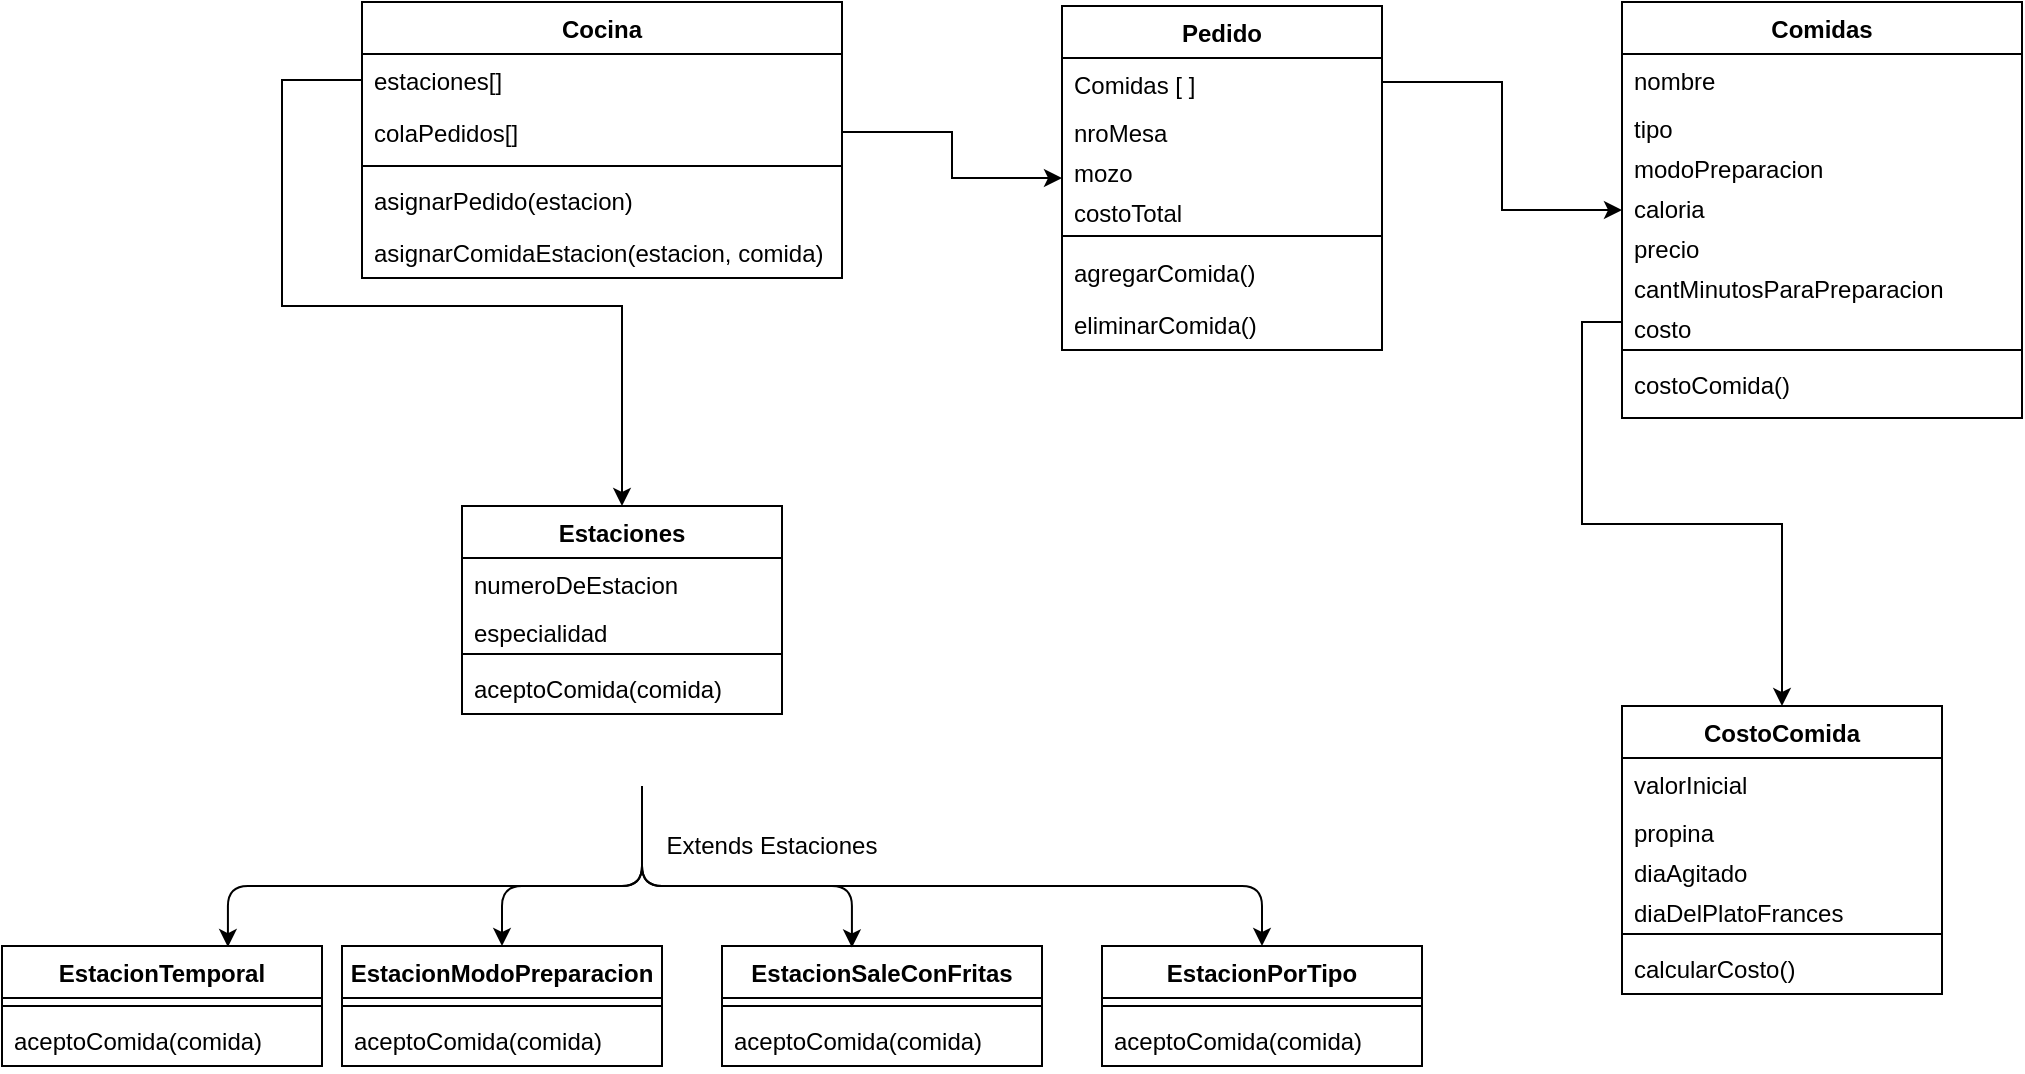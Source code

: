 <mxfile version="14.6.6" type="github">
  <diagram name="Page-1" id="9f46799a-70d6-7492-0946-bef42562c5a5">
    <mxGraphModel dx="1038" dy="580" grid="1" gridSize="10" guides="1" tooltips="1" connect="1" arrows="1" fold="1" page="1" pageScale="1" pageWidth="1100" pageHeight="850" background="#ffffff" math="0" shadow="0">
      <root>
        <mxCell id="0" />
        <mxCell id="1" parent="0" />
        <mxCell id="8xV83j_1CTot_pnEL54q-5" value="Pedido" style="swimlane;fontStyle=1;align=center;verticalAlign=top;childLayout=stackLayout;horizontal=1;startSize=26;horizontalStack=0;resizeParent=1;resizeParentMax=0;resizeLast=0;collapsible=1;marginBottom=0;" parent="1" vertex="1">
          <mxGeometry x="580" y="200" width="160" height="172" as="geometry" />
        </mxCell>
        <mxCell id="8xV83j_1CTot_pnEL54q-6" value="Comidas [ ]" style="text;strokeColor=none;fillColor=none;align=left;verticalAlign=top;spacingLeft=4;spacingRight=4;overflow=hidden;rotatable=0;points=[[0,0.5],[1,0.5]];portConstraint=eastwest;" parent="8xV83j_1CTot_pnEL54q-5" vertex="1">
          <mxGeometry y="26" width="160" height="24" as="geometry" />
        </mxCell>
        <mxCell id="6D3WVw2xwApWxN8StHJ6-3" value="nroMesa" style="text;strokeColor=none;fillColor=none;align=left;verticalAlign=top;spacingLeft=4;spacingRight=4;overflow=hidden;rotatable=0;points=[[0,0.5],[1,0.5]];portConstraint=eastwest;" vertex="1" parent="8xV83j_1CTot_pnEL54q-5">
          <mxGeometry y="50" width="160" height="20" as="geometry" />
        </mxCell>
        <mxCell id="6D3WVw2xwApWxN8StHJ6-4" value="mozo" style="text;strokeColor=none;fillColor=none;align=left;verticalAlign=top;spacingLeft=4;spacingRight=4;overflow=hidden;rotatable=0;points=[[0,0.5],[1,0.5]];portConstraint=eastwest;" vertex="1" parent="8xV83j_1CTot_pnEL54q-5">
          <mxGeometry y="70" width="160" height="20" as="geometry" />
        </mxCell>
        <mxCell id="6D3WVw2xwApWxN8StHJ6-5" value="costoTotal" style="text;strokeColor=none;fillColor=none;align=left;verticalAlign=top;spacingLeft=4;spacingRight=4;overflow=hidden;rotatable=0;points=[[0,0.5],[1,0.5]];portConstraint=eastwest;" vertex="1" parent="8xV83j_1CTot_pnEL54q-5">
          <mxGeometry y="90" width="160" height="20" as="geometry" />
        </mxCell>
        <mxCell id="8xV83j_1CTot_pnEL54q-7" value="" style="line;strokeWidth=1;fillColor=none;align=left;verticalAlign=middle;spacingTop=-1;spacingLeft=3;spacingRight=3;rotatable=0;labelPosition=right;points=[];portConstraint=eastwest;" parent="8xV83j_1CTot_pnEL54q-5" vertex="1">
          <mxGeometry y="110" width="160" height="10" as="geometry" />
        </mxCell>
        <mxCell id="8xV83j_1CTot_pnEL54q-8" value="agregarComida()" style="text;strokeColor=none;fillColor=none;align=left;verticalAlign=top;spacingLeft=4;spacingRight=4;overflow=hidden;rotatable=0;points=[[0,0.5],[1,0.5]];portConstraint=eastwest;" parent="8xV83j_1CTot_pnEL54q-5" vertex="1">
          <mxGeometry y="120" width="160" height="26" as="geometry" />
        </mxCell>
        <mxCell id="6D3WVw2xwApWxN8StHJ6-21" value="eliminarComida()" style="text;strokeColor=none;fillColor=none;align=left;verticalAlign=top;spacingLeft=4;spacingRight=4;overflow=hidden;rotatable=0;points=[[0,0.5],[1,0.5]];portConstraint=eastwest;" vertex="1" parent="8xV83j_1CTot_pnEL54q-5">
          <mxGeometry y="146" width="160" height="26" as="geometry" />
        </mxCell>
        <mxCell id="8xV83j_1CTot_pnEL54q-9" value="Comidas" style="swimlane;fontStyle=1;align=center;verticalAlign=top;childLayout=stackLayout;horizontal=1;startSize=26;horizontalStack=0;resizeParent=1;resizeParentMax=0;resizeLast=0;collapsible=1;marginBottom=0;" parent="1" vertex="1">
          <mxGeometry x="860" y="198" width="200" height="208" as="geometry" />
        </mxCell>
        <mxCell id="8xV83j_1CTot_pnEL54q-10" value="nombre&#xa;" style="text;strokeColor=none;fillColor=none;align=left;verticalAlign=top;spacingLeft=4;spacingRight=4;overflow=hidden;rotatable=0;points=[[0,0.5],[1,0.5]];portConstraint=eastwest;" parent="8xV83j_1CTot_pnEL54q-9" vertex="1">
          <mxGeometry y="26" width="200" height="24" as="geometry" />
        </mxCell>
        <mxCell id="6D3WVw2xwApWxN8StHJ6-9" value="tipo" style="text;strokeColor=none;fillColor=none;align=left;verticalAlign=top;spacingLeft=4;spacingRight=4;overflow=hidden;rotatable=0;points=[[0,0.5],[1,0.5]];portConstraint=eastwest;" vertex="1" parent="8xV83j_1CTot_pnEL54q-9">
          <mxGeometry y="50" width="200" height="20" as="geometry" />
        </mxCell>
        <mxCell id="6D3WVw2xwApWxN8StHJ6-10" value="modoPreparacion" style="text;strokeColor=none;fillColor=none;align=left;verticalAlign=top;spacingLeft=4;spacingRight=4;overflow=hidden;rotatable=0;points=[[0,0.5],[1,0.5]];portConstraint=eastwest;" vertex="1" parent="8xV83j_1CTot_pnEL54q-9">
          <mxGeometry y="70" width="200" height="20" as="geometry" />
        </mxCell>
        <mxCell id="6D3WVw2xwApWxN8StHJ6-11" value="caloria" style="text;strokeColor=none;fillColor=none;align=left;verticalAlign=top;spacingLeft=4;spacingRight=4;overflow=hidden;rotatable=0;points=[[0,0.5],[1,0.5]];portConstraint=eastwest;" vertex="1" parent="8xV83j_1CTot_pnEL54q-9">
          <mxGeometry y="90" width="200" height="20" as="geometry" />
        </mxCell>
        <mxCell id="6D3WVw2xwApWxN8StHJ6-12" value="precio" style="text;strokeColor=none;fillColor=none;align=left;verticalAlign=top;spacingLeft=4;spacingRight=4;overflow=hidden;rotatable=0;points=[[0,0.5],[1,0.5]];portConstraint=eastwest;" vertex="1" parent="8xV83j_1CTot_pnEL54q-9">
          <mxGeometry y="110" width="200" height="20" as="geometry" />
        </mxCell>
        <mxCell id="6D3WVw2xwApWxN8StHJ6-13" value="cantMinutosParaPreparacion" style="text;strokeColor=none;fillColor=none;align=left;verticalAlign=top;spacingLeft=4;spacingRight=4;overflow=hidden;rotatable=0;points=[[0,0.5],[1,0.5]];portConstraint=eastwest;" vertex="1" parent="8xV83j_1CTot_pnEL54q-9">
          <mxGeometry y="130" width="200" height="20" as="geometry" />
        </mxCell>
        <mxCell id="6D3WVw2xwApWxN8StHJ6-14" value="costo" style="text;strokeColor=none;fillColor=none;align=left;verticalAlign=top;spacingLeft=4;spacingRight=4;overflow=hidden;rotatable=0;points=[[0,0.5],[1,0.5]];portConstraint=eastwest;" vertex="1" parent="8xV83j_1CTot_pnEL54q-9">
          <mxGeometry y="150" width="200" height="20" as="geometry" />
        </mxCell>
        <mxCell id="8xV83j_1CTot_pnEL54q-11" value="" style="line;strokeWidth=1;fillColor=none;align=left;verticalAlign=middle;spacingTop=-1;spacingLeft=3;spacingRight=3;rotatable=0;labelPosition=right;points=[];portConstraint=eastwest;" parent="8xV83j_1CTot_pnEL54q-9" vertex="1">
          <mxGeometry y="170" width="200" height="8" as="geometry" />
        </mxCell>
        <mxCell id="8xV83j_1CTot_pnEL54q-12" value="costoComida()" style="text;strokeColor=none;fillColor=none;align=left;verticalAlign=top;spacingLeft=4;spacingRight=4;overflow=hidden;rotatable=0;points=[[0,0.5],[1,0.5]];portConstraint=eastwest;" parent="8xV83j_1CTot_pnEL54q-9" vertex="1">
          <mxGeometry y="178" width="200" height="30" as="geometry" />
        </mxCell>
        <mxCell id="8xV83j_1CTot_pnEL54q-17" value="Estaciones" style="swimlane;fontStyle=1;align=center;verticalAlign=top;childLayout=stackLayout;horizontal=1;startSize=26;horizontalStack=0;resizeParent=1;resizeParentMax=0;resizeLast=0;collapsible=1;marginBottom=0;" parent="1" vertex="1">
          <mxGeometry x="280" y="450" width="160" height="104" as="geometry" />
        </mxCell>
        <mxCell id="8xV83j_1CTot_pnEL54q-18" value="numeroDeEstacion&#xa;" style="text;strokeColor=none;fillColor=none;align=left;verticalAlign=top;spacingLeft=4;spacingRight=4;overflow=hidden;rotatable=0;points=[[0,0.5],[1,0.5]];portConstraint=eastwest;" parent="8xV83j_1CTot_pnEL54q-17" vertex="1">
          <mxGeometry y="26" width="160" height="24" as="geometry" />
        </mxCell>
        <mxCell id="6D3WVw2xwApWxN8StHJ6-16" value="especialidad" style="text;strokeColor=none;fillColor=none;align=left;verticalAlign=top;spacingLeft=4;spacingRight=4;overflow=hidden;rotatable=0;points=[[0,0.5],[1,0.5]];portConstraint=eastwest;" vertex="1" parent="8xV83j_1CTot_pnEL54q-17">
          <mxGeometry y="50" width="160" height="20" as="geometry" />
        </mxCell>
        <mxCell id="8xV83j_1CTot_pnEL54q-19" value="" style="line;strokeWidth=1;fillColor=none;align=left;verticalAlign=middle;spacingTop=-1;spacingLeft=3;spacingRight=3;rotatable=0;labelPosition=right;points=[];portConstraint=eastwest;" parent="8xV83j_1CTot_pnEL54q-17" vertex="1">
          <mxGeometry y="70" width="160" height="8" as="geometry" />
        </mxCell>
        <mxCell id="8xV83j_1CTot_pnEL54q-20" value="aceptoComida(comida)" style="text;strokeColor=none;fillColor=none;align=left;verticalAlign=top;spacingLeft=4;spacingRight=4;overflow=hidden;rotatable=0;points=[[0,0.5],[1,0.5]];portConstraint=eastwest;" parent="8xV83j_1CTot_pnEL54q-17" vertex="1">
          <mxGeometry y="78" width="160" height="26" as="geometry" />
        </mxCell>
        <mxCell id="RCY958HESJczwJdHwp6I-1" value="EstacionTemporal" style="swimlane;fontStyle=1;align=center;verticalAlign=top;childLayout=stackLayout;horizontal=1;startSize=26;horizontalStack=0;resizeParent=1;resizeParentMax=0;resizeLast=0;collapsible=1;marginBottom=0;" parent="1" vertex="1">
          <mxGeometry x="50" y="670" width="160" height="60" as="geometry" />
        </mxCell>
        <mxCell id="RCY958HESJczwJdHwp6I-3" value="" style="line;strokeWidth=1;fillColor=none;align=left;verticalAlign=middle;spacingTop=-1;spacingLeft=3;spacingRight=3;rotatable=0;labelPosition=right;points=[];portConstraint=eastwest;" parent="RCY958HESJczwJdHwp6I-1" vertex="1">
          <mxGeometry y="26" width="160" height="8" as="geometry" />
        </mxCell>
        <mxCell id="6D3WVw2xwApWxN8StHJ6-23" value="aceptoComida(comida)" style="text;strokeColor=none;fillColor=none;align=left;verticalAlign=top;spacingLeft=4;spacingRight=4;overflow=hidden;rotatable=0;points=[[0,0.5],[1,0.5]];portConstraint=eastwest;" vertex="1" parent="RCY958HESJczwJdHwp6I-1">
          <mxGeometry y="34" width="160" height="26" as="geometry" />
        </mxCell>
        <mxCell id="RCY958HESJczwJdHwp6I-5" value="EstacionModoPreparacion" style="swimlane;fontStyle=1;align=center;verticalAlign=top;childLayout=stackLayout;horizontal=1;startSize=26;horizontalStack=0;resizeParent=1;resizeParentMax=0;resizeLast=0;collapsible=1;marginBottom=0;" parent="1" vertex="1">
          <mxGeometry x="220" y="670" width="160" height="60" as="geometry" />
        </mxCell>
        <mxCell id="RCY958HESJczwJdHwp6I-7" value="" style="line;strokeWidth=1;fillColor=none;align=left;verticalAlign=middle;spacingTop=-1;spacingLeft=3;spacingRight=3;rotatable=0;labelPosition=right;points=[];portConstraint=eastwest;" parent="RCY958HESJczwJdHwp6I-5" vertex="1">
          <mxGeometry y="26" width="160" height="8" as="geometry" />
        </mxCell>
        <mxCell id="6D3WVw2xwApWxN8StHJ6-24" value="aceptoComida(comida)" style="text;strokeColor=none;fillColor=none;align=left;verticalAlign=top;spacingLeft=4;spacingRight=4;overflow=hidden;rotatable=0;points=[[0,0.5],[1,0.5]];portConstraint=eastwest;" vertex="1" parent="RCY958HESJczwJdHwp6I-5">
          <mxGeometry y="34" width="160" height="26" as="geometry" />
        </mxCell>
        <mxCell id="RCY958HESJczwJdHwp6I-9" value="EstacionSaleConFritas" style="swimlane;fontStyle=1;align=center;verticalAlign=top;childLayout=stackLayout;horizontal=1;startSize=26;horizontalStack=0;resizeParent=1;resizeParentMax=0;resizeLast=0;collapsible=1;marginBottom=0;" parent="1" vertex="1">
          <mxGeometry x="410" y="670" width="160" height="60" as="geometry" />
        </mxCell>
        <mxCell id="RCY958HESJczwJdHwp6I-11" value="" style="line;strokeWidth=1;fillColor=none;align=left;verticalAlign=middle;spacingTop=-1;spacingLeft=3;spacingRight=3;rotatable=0;labelPosition=right;points=[];portConstraint=eastwest;" parent="RCY958HESJczwJdHwp6I-9" vertex="1">
          <mxGeometry y="26" width="160" height="8" as="geometry" />
        </mxCell>
        <mxCell id="6D3WVw2xwApWxN8StHJ6-25" value="aceptoComida(comida)" style="text;strokeColor=none;fillColor=none;align=left;verticalAlign=top;spacingLeft=4;spacingRight=4;overflow=hidden;rotatable=0;points=[[0,0.5],[1,0.5]];portConstraint=eastwest;" vertex="1" parent="RCY958HESJczwJdHwp6I-9">
          <mxGeometry y="34" width="160" height="26" as="geometry" />
        </mxCell>
        <mxCell id="RCY958HESJczwJdHwp6I-13" value="EstacionPorTipo" style="swimlane;fontStyle=1;align=center;verticalAlign=top;childLayout=stackLayout;horizontal=1;startSize=26;horizontalStack=0;resizeParent=1;resizeParentMax=0;resizeLast=0;collapsible=1;marginBottom=0;" parent="1" vertex="1">
          <mxGeometry x="600" y="670" width="160" height="60" as="geometry" />
        </mxCell>
        <mxCell id="RCY958HESJczwJdHwp6I-15" value="" style="line;strokeWidth=1;fillColor=none;align=left;verticalAlign=middle;spacingTop=-1;spacingLeft=3;spacingRight=3;rotatable=0;labelPosition=right;points=[];portConstraint=eastwest;" parent="RCY958HESJczwJdHwp6I-13" vertex="1">
          <mxGeometry y="26" width="160" height="8" as="geometry" />
        </mxCell>
        <mxCell id="6D3WVw2xwApWxN8StHJ6-26" value="aceptoComida(comida)" style="text;strokeColor=none;fillColor=none;align=left;verticalAlign=top;spacingLeft=4;spacingRight=4;overflow=hidden;rotatable=0;points=[[0,0.5],[1,0.5]];portConstraint=eastwest;" vertex="1" parent="RCY958HESJczwJdHwp6I-13">
          <mxGeometry y="34" width="160" height="26" as="geometry" />
        </mxCell>
        <mxCell id="RCY958HESJczwJdHwp6I-17" value="Cocina" style="swimlane;fontStyle=1;align=center;verticalAlign=top;childLayout=stackLayout;horizontal=1;startSize=26;horizontalStack=0;resizeParent=1;resizeParentMax=0;resizeLast=0;collapsible=1;marginBottom=0;" parent="1" vertex="1">
          <mxGeometry x="230" y="198" width="240" height="138" as="geometry" />
        </mxCell>
        <mxCell id="RCY958HESJczwJdHwp6I-18" value="estaciones[]" style="text;strokeColor=none;fillColor=none;align=left;verticalAlign=top;spacingLeft=4;spacingRight=4;overflow=hidden;rotatable=0;points=[[0,0.5],[1,0.5]];portConstraint=eastwest;" parent="RCY958HESJczwJdHwp6I-17" vertex="1">
          <mxGeometry y="26" width="240" height="26" as="geometry" />
        </mxCell>
        <mxCell id="6D3WVw2xwApWxN8StHJ6-6" value="colaPedidos[]" style="text;strokeColor=none;fillColor=none;align=left;verticalAlign=top;spacingLeft=4;spacingRight=4;overflow=hidden;rotatable=0;points=[[0,0.5],[1,0.5]];portConstraint=eastwest;" vertex="1" parent="RCY958HESJczwJdHwp6I-17">
          <mxGeometry y="52" width="240" height="26" as="geometry" />
        </mxCell>
        <mxCell id="RCY958HESJczwJdHwp6I-19" value="" style="line;strokeWidth=1;fillColor=none;align=left;verticalAlign=middle;spacingTop=-1;spacingLeft=3;spacingRight=3;rotatable=0;labelPosition=right;points=[];portConstraint=eastwest;" parent="RCY958HESJczwJdHwp6I-17" vertex="1">
          <mxGeometry y="78" width="240" height="8" as="geometry" />
        </mxCell>
        <mxCell id="RCY958HESJczwJdHwp6I-20" value="asignarPedido(estacion)" style="text;strokeColor=none;fillColor=none;align=left;verticalAlign=top;spacingLeft=4;spacingRight=4;overflow=hidden;rotatable=0;points=[[0,0.5],[1,0.5]];portConstraint=eastwest;" parent="RCY958HESJczwJdHwp6I-17" vertex="1">
          <mxGeometry y="86" width="240" height="26" as="geometry" />
        </mxCell>
        <mxCell id="6D3WVw2xwApWxN8StHJ6-22" value="asignarComidaEstacion(estacion, comida)" style="text;strokeColor=none;fillColor=none;align=left;verticalAlign=top;spacingLeft=4;spacingRight=4;overflow=hidden;rotatable=0;points=[[0,0.5],[1,0.5]];portConstraint=eastwest;" vertex="1" parent="RCY958HESJczwJdHwp6I-17">
          <mxGeometry y="112" width="240" height="26" as="geometry" />
        </mxCell>
        <mxCell id="RCY958HESJczwJdHwp6I-50" value="Extends Estaciones" style="text;html=1;strokeColor=none;fillColor=none;align=center;verticalAlign=middle;whiteSpace=wrap;rounded=0;" parent="1" vertex="1">
          <mxGeometry x="330" y="610" width="210" height="20" as="geometry" />
        </mxCell>
        <mxCell id="RCY958HESJczwJdHwp6I-70" value="" style="edgeStyle=elbowEdgeStyle;elbow=vertical;entryX=0.706;entryY=0.009;entryDx=0;entryDy=0;entryPerimeter=0;" parent="1" target="RCY958HESJczwJdHwp6I-1" edge="1">
          <mxGeometry relative="1" as="geometry">
            <mxPoint x="370" y="620" as="sourcePoint" />
            <mxPoint x="190" y="670" as="targetPoint" />
            <Array as="points">
              <mxPoint x="240" y="640" />
            </Array>
          </mxGeometry>
        </mxCell>
        <mxCell id="RCY958HESJczwJdHwp6I-71" value="" style="edgeStyle=elbowEdgeStyle;elbow=vertical;" parent="1" edge="1">
          <mxGeometry relative="1" as="geometry">
            <mxPoint x="370" y="620" as="sourcePoint" />
            <mxPoint x="300" y="670" as="targetPoint" />
            <Array as="points">
              <mxPoint x="330" y="640" />
            </Array>
          </mxGeometry>
        </mxCell>
        <mxCell id="RCY958HESJczwJdHwp6I-72" value="" style="edgeStyle=elbowEdgeStyle;elbow=vertical;entryX=0.406;entryY=0.012;entryDx=0;entryDy=0;entryPerimeter=0;" parent="1" target="RCY958HESJczwJdHwp6I-9" edge="1">
          <mxGeometry relative="1" as="geometry">
            <mxPoint x="370" y="620" as="sourcePoint" />
            <mxPoint x="430" y="670" as="targetPoint" />
            <Array as="points">
              <mxPoint x="420" y="640" />
            </Array>
          </mxGeometry>
        </mxCell>
        <mxCell id="RCY958HESJczwJdHwp6I-73" value="" style="edgeStyle=elbowEdgeStyle;elbow=vertical;entryX=0.5;entryY=0;entryDx=0;entryDy=0;" parent="1" target="RCY958HESJczwJdHwp6I-13" edge="1">
          <mxGeometry relative="1" as="geometry">
            <mxPoint x="370" y="590" as="sourcePoint" />
            <mxPoint x="550" y="670" as="targetPoint" />
            <Array as="points">
              <mxPoint x="550" y="640" />
              <mxPoint x="430" y="650" />
              <mxPoint x="530" y="650" />
            </Array>
          </mxGeometry>
        </mxCell>
        <mxCell id="RCY958HESJczwJdHwp6I-111" value="CostoComida" style="swimlane;fontStyle=1;align=center;verticalAlign=top;childLayout=stackLayout;horizontal=1;startSize=26;horizontalStack=0;resizeParent=1;resizeParentMax=0;resizeLast=0;collapsible=1;marginBottom=0;" parent="1" vertex="1">
          <mxGeometry x="860" y="550" width="160" height="144" as="geometry" />
        </mxCell>
        <mxCell id="RCY958HESJczwJdHwp6I-112" value="valorInicial" style="text;strokeColor=none;fillColor=none;align=left;verticalAlign=top;spacingLeft=4;spacingRight=4;overflow=hidden;rotatable=0;points=[[0,0.5],[1,0.5]];portConstraint=eastwest;" parent="RCY958HESJczwJdHwp6I-111" vertex="1">
          <mxGeometry y="26" width="160" height="24" as="geometry" />
        </mxCell>
        <mxCell id="6D3WVw2xwApWxN8StHJ6-17" value="propina" style="text;strokeColor=none;fillColor=none;align=left;verticalAlign=top;spacingLeft=4;spacingRight=4;overflow=hidden;rotatable=0;points=[[0,0.5],[1,0.5]];portConstraint=eastwest;" vertex="1" parent="RCY958HESJczwJdHwp6I-111">
          <mxGeometry y="50" width="160" height="20" as="geometry" />
        </mxCell>
        <mxCell id="6D3WVw2xwApWxN8StHJ6-18" value="diaAgitado" style="text;strokeColor=none;fillColor=none;align=left;verticalAlign=top;spacingLeft=4;spacingRight=4;overflow=hidden;rotatable=0;points=[[0,0.5],[1,0.5]];portConstraint=eastwest;" vertex="1" parent="RCY958HESJczwJdHwp6I-111">
          <mxGeometry y="70" width="160" height="20" as="geometry" />
        </mxCell>
        <mxCell id="6D3WVw2xwApWxN8StHJ6-19" value="diaDelPlatoFrances" style="text;strokeColor=none;fillColor=none;align=left;verticalAlign=top;spacingLeft=4;spacingRight=4;overflow=hidden;rotatable=0;points=[[0,0.5],[1,0.5]];portConstraint=eastwest;" vertex="1" parent="RCY958HESJczwJdHwp6I-111">
          <mxGeometry y="90" width="160" height="20" as="geometry" />
        </mxCell>
        <mxCell id="RCY958HESJczwJdHwp6I-113" value="" style="line;strokeWidth=1;fillColor=none;align=left;verticalAlign=middle;spacingTop=-1;spacingLeft=3;spacingRight=3;rotatable=0;labelPosition=right;points=[];portConstraint=eastwest;" parent="RCY958HESJczwJdHwp6I-111" vertex="1">
          <mxGeometry y="110" width="160" height="8" as="geometry" />
        </mxCell>
        <mxCell id="RCY958HESJczwJdHwp6I-114" value="calcularCosto()" style="text;strokeColor=none;fillColor=none;align=left;verticalAlign=top;spacingLeft=4;spacingRight=4;overflow=hidden;rotatable=0;points=[[0,0.5],[1,0.5]];portConstraint=eastwest;" parent="RCY958HESJczwJdHwp6I-111" vertex="1">
          <mxGeometry y="118" width="160" height="26" as="geometry" />
        </mxCell>
        <mxCell id="6D3WVw2xwApWxN8StHJ6-7" style="edgeStyle=orthogonalEdgeStyle;rounded=0;orthogonalLoop=1;jettySize=auto;html=1;" edge="1" parent="1" source="6D3WVw2xwApWxN8StHJ6-6" target="8xV83j_1CTot_pnEL54q-5">
          <mxGeometry relative="1" as="geometry" />
        </mxCell>
        <mxCell id="6D3WVw2xwApWxN8StHJ6-8" style="edgeStyle=orthogonalEdgeStyle;rounded=0;orthogonalLoop=1;jettySize=auto;html=1;entryX=0.5;entryY=0;entryDx=0;entryDy=0;" edge="1" parent="1" source="RCY958HESJczwJdHwp6I-18" target="8xV83j_1CTot_pnEL54q-17">
          <mxGeometry relative="1" as="geometry">
            <Array as="points">
              <mxPoint x="190" y="237" />
              <mxPoint x="190" y="350" />
              <mxPoint x="360" y="350" />
            </Array>
          </mxGeometry>
        </mxCell>
        <mxCell id="6D3WVw2xwApWxN8StHJ6-15" style="edgeStyle=orthogonalEdgeStyle;rounded=0;orthogonalLoop=1;jettySize=auto;html=1;" edge="1" parent="1" source="8xV83j_1CTot_pnEL54q-6" target="8xV83j_1CTot_pnEL54q-9">
          <mxGeometry relative="1" as="geometry" />
        </mxCell>
        <mxCell id="6D3WVw2xwApWxN8StHJ6-20" style="edgeStyle=orthogonalEdgeStyle;rounded=0;orthogonalLoop=1;jettySize=auto;html=1;" edge="1" parent="1" source="6D3WVw2xwApWxN8StHJ6-14" target="RCY958HESJczwJdHwp6I-111">
          <mxGeometry relative="1" as="geometry" />
        </mxCell>
      </root>
    </mxGraphModel>
  </diagram>
</mxfile>
